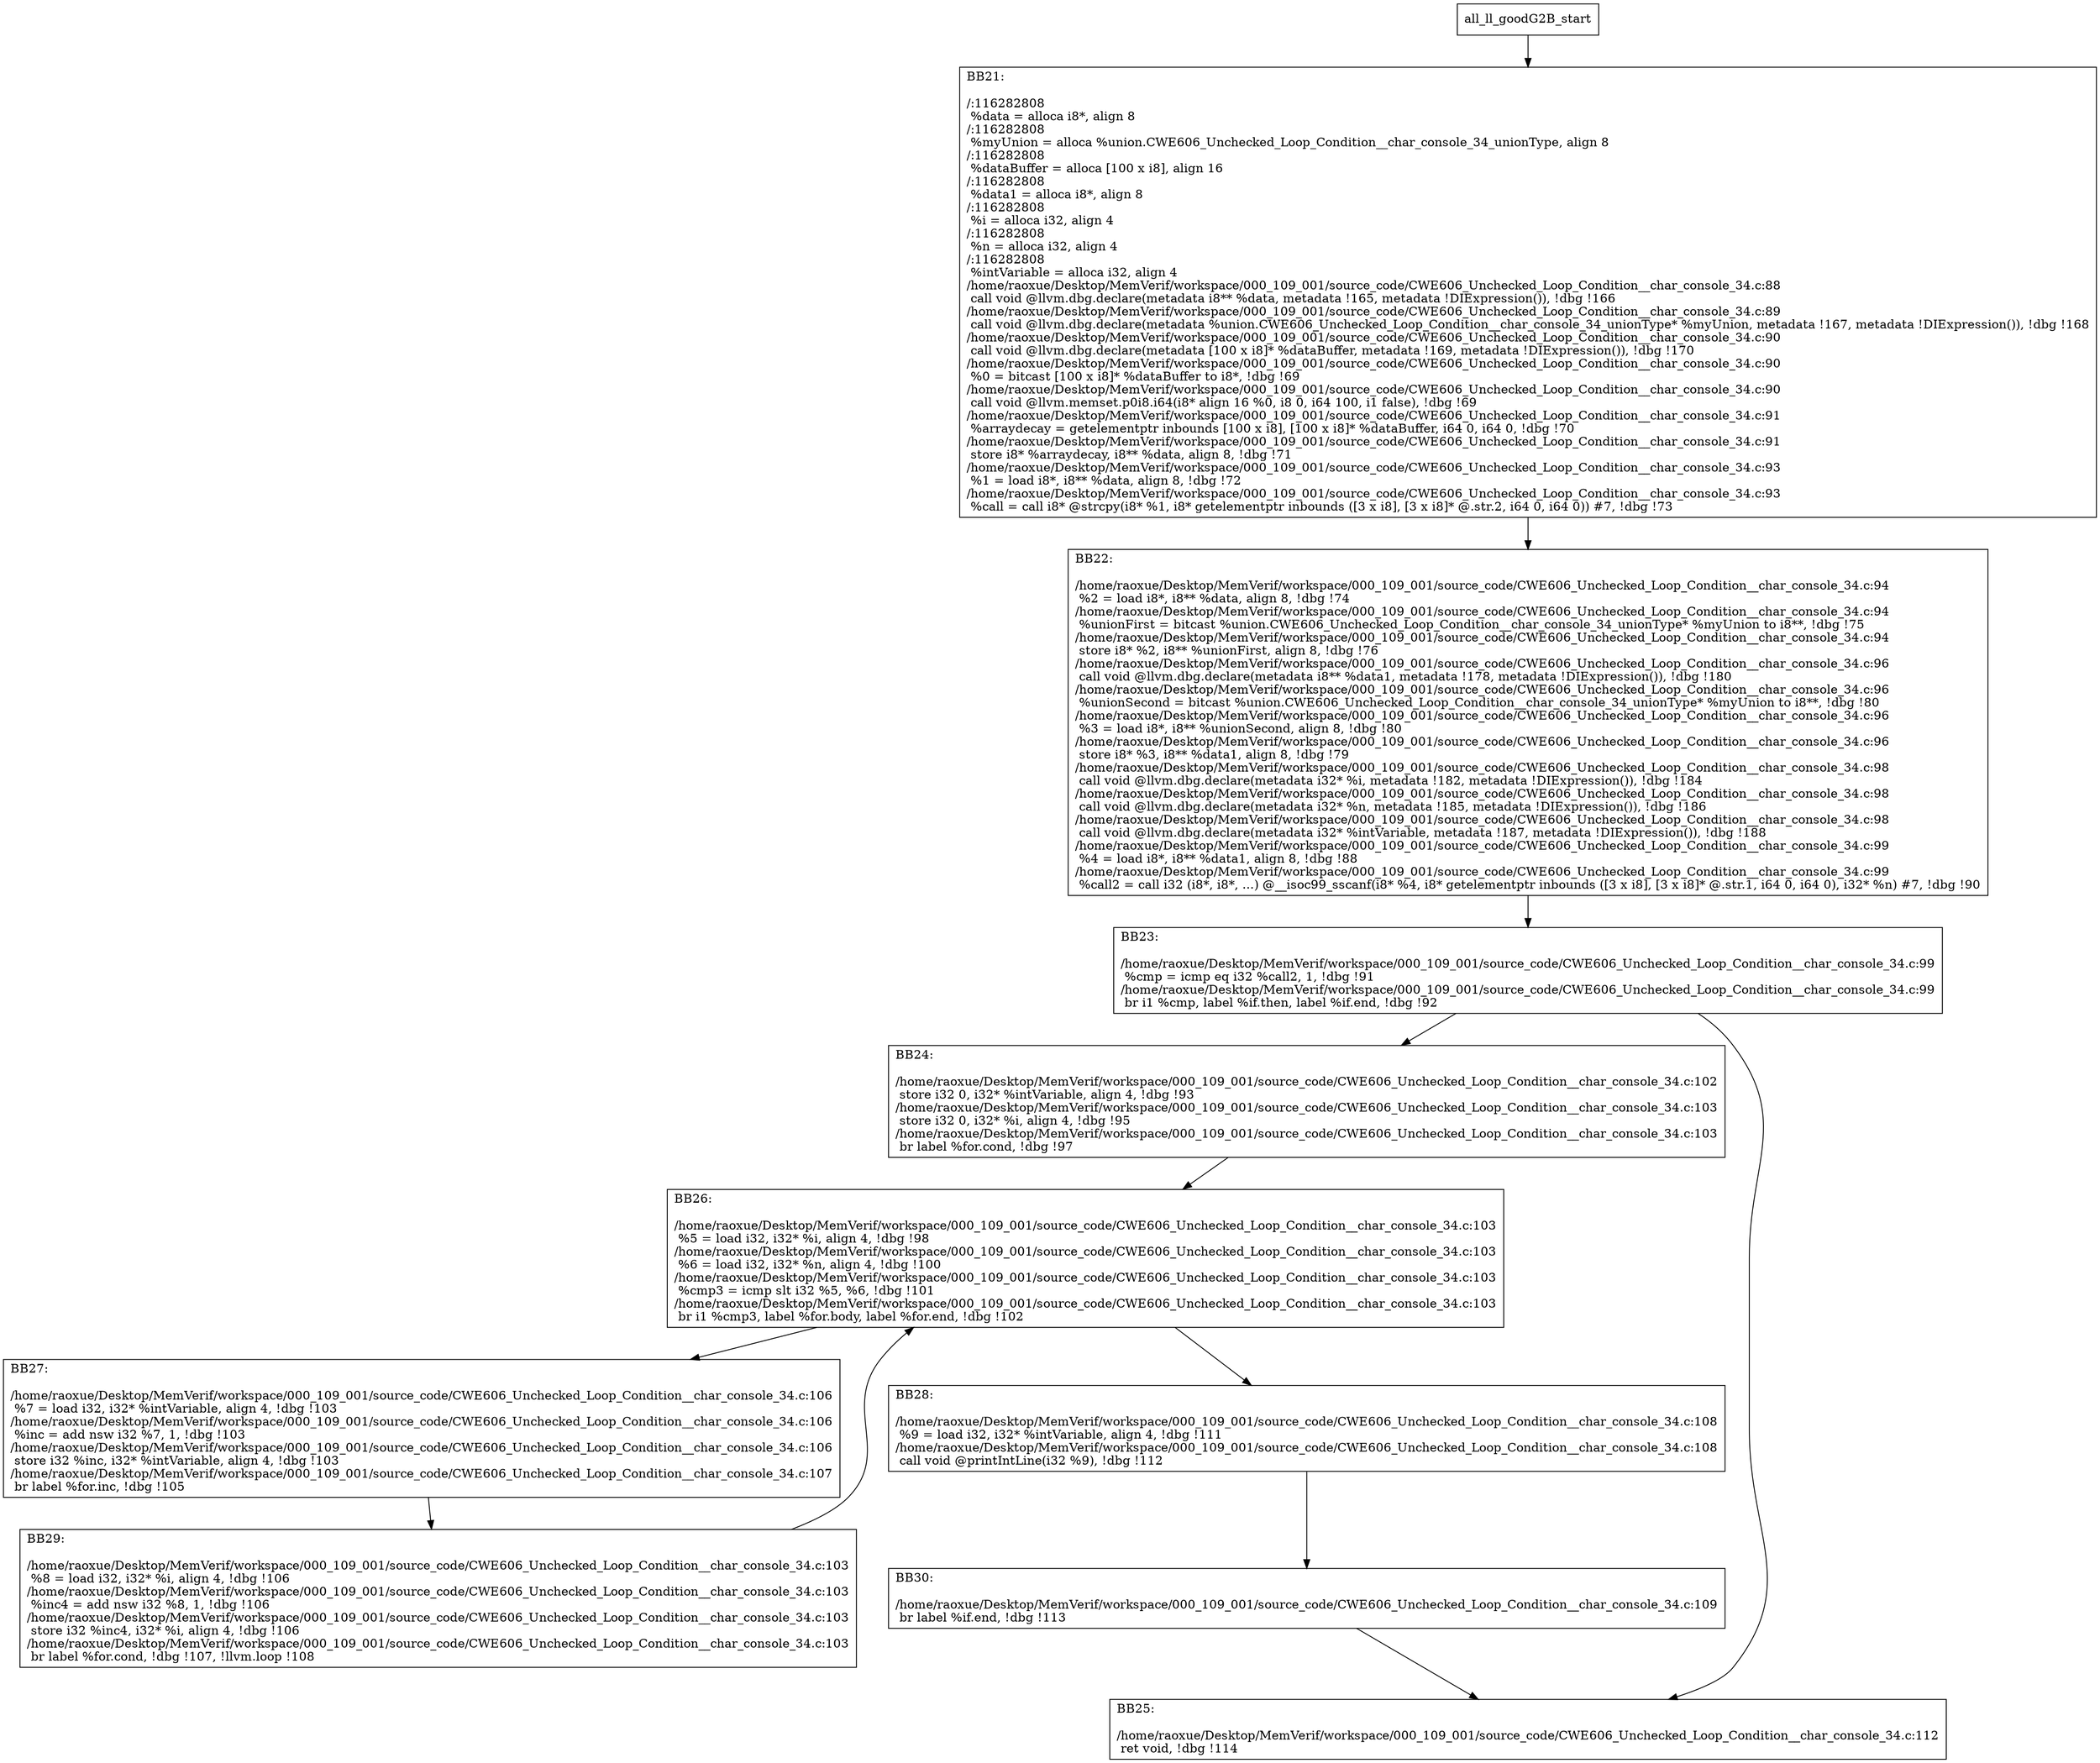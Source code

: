 digraph "CFG for'all_ll_goodG2B' function" {
	BBall_ll_goodG2B_start[shape=record,label="{all_ll_goodG2B_start}"];
	BBall_ll_goodG2B_start-> all_ll_goodG2BBB21;
	all_ll_goodG2BBB21 [shape=record, label="{BB21:\l\l/:116282808\l
  %data = alloca i8*, align 8\l
/:116282808\l
  %myUnion = alloca %union.CWE606_Unchecked_Loop_Condition__char_console_34_unionType, align 8\l
/:116282808\l
  %dataBuffer = alloca [100 x i8], align 16\l
/:116282808\l
  %data1 = alloca i8*, align 8\l
/:116282808\l
  %i = alloca i32, align 4\l
/:116282808\l
  %n = alloca i32, align 4\l
/:116282808\l
  %intVariable = alloca i32, align 4\l
/home/raoxue/Desktop/MemVerif/workspace/000_109_001/source_code/CWE606_Unchecked_Loop_Condition__char_console_34.c:88\l
  call void @llvm.dbg.declare(metadata i8** %data, metadata !165, metadata !DIExpression()), !dbg !166\l
/home/raoxue/Desktop/MemVerif/workspace/000_109_001/source_code/CWE606_Unchecked_Loop_Condition__char_console_34.c:89\l
  call void @llvm.dbg.declare(metadata %union.CWE606_Unchecked_Loop_Condition__char_console_34_unionType* %myUnion, metadata !167, metadata !DIExpression()), !dbg !168\l
/home/raoxue/Desktop/MemVerif/workspace/000_109_001/source_code/CWE606_Unchecked_Loop_Condition__char_console_34.c:90\l
  call void @llvm.dbg.declare(metadata [100 x i8]* %dataBuffer, metadata !169, metadata !DIExpression()), !dbg !170\l
/home/raoxue/Desktop/MemVerif/workspace/000_109_001/source_code/CWE606_Unchecked_Loop_Condition__char_console_34.c:90\l
  %0 = bitcast [100 x i8]* %dataBuffer to i8*, !dbg !69\l
/home/raoxue/Desktop/MemVerif/workspace/000_109_001/source_code/CWE606_Unchecked_Loop_Condition__char_console_34.c:90\l
  call void @llvm.memset.p0i8.i64(i8* align 16 %0, i8 0, i64 100, i1 false), !dbg !69\l
/home/raoxue/Desktop/MemVerif/workspace/000_109_001/source_code/CWE606_Unchecked_Loop_Condition__char_console_34.c:91\l
  %arraydecay = getelementptr inbounds [100 x i8], [100 x i8]* %dataBuffer, i64 0, i64 0, !dbg !70\l
/home/raoxue/Desktop/MemVerif/workspace/000_109_001/source_code/CWE606_Unchecked_Loop_Condition__char_console_34.c:91\l
  store i8* %arraydecay, i8** %data, align 8, !dbg !71\l
/home/raoxue/Desktop/MemVerif/workspace/000_109_001/source_code/CWE606_Unchecked_Loop_Condition__char_console_34.c:93\l
  %1 = load i8*, i8** %data, align 8, !dbg !72\l
/home/raoxue/Desktop/MemVerif/workspace/000_109_001/source_code/CWE606_Unchecked_Loop_Condition__char_console_34.c:93\l
  %call = call i8* @strcpy(i8* %1, i8* getelementptr inbounds ([3 x i8], [3 x i8]* @.str.2, i64 0, i64 0)) #7, !dbg !73\l
}"];
	all_ll_goodG2BBB21-> all_ll_goodG2BBB22;
	all_ll_goodG2BBB22 [shape=record, label="{BB22:\l\l/home/raoxue/Desktop/MemVerif/workspace/000_109_001/source_code/CWE606_Unchecked_Loop_Condition__char_console_34.c:94\l
  %2 = load i8*, i8** %data, align 8, !dbg !74\l
/home/raoxue/Desktop/MemVerif/workspace/000_109_001/source_code/CWE606_Unchecked_Loop_Condition__char_console_34.c:94\l
  %unionFirst = bitcast %union.CWE606_Unchecked_Loop_Condition__char_console_34_unionType* %myUnion to i8**, !dbg !75\l
/home/raoxue/Desktop/MemVerif/workspace/000_109_001/source_code/CWE606_Unchecked_Loop_Condition__char_console_34.c:94\l
  store i8* %2, i8** %unionFirst, align 8, !dbg !76\l
/home/raoxue/Desktop/MemVerif/workspace/000_109_001/source_code/CWE606_Unchecked_Loop_Condition__char_console_34.c:96\l
  call void @llvm.dbg.declare(metadata i8** %data1, metadata !178, metadata !DIExpression()), !dbg !180\l
/home/raoxue/Desktop/MemVerif/workspace/000_109_001/source_code/CWE606_Unchecked_Loop_Condition__char_console_34.c:96\l
  %unionSecond = bitcast %union.CWE606_Unchecked_Loop_Condition__char_console_34_unionType* %myUnion to i8**, !dbg !80\l
/home/raoxue/Desktop/MemVerif/workspace/000_109_001/source_code/CWE606_Unchecked_Loop_Condition__char_console_34.c:96\l
  %3 = load i8*, i8** %unionSecond, align 8, !dbg !80\l
/home/raoxue/Desktop/MemVerif/workspace/000_109_001/source_code/CWE606_Unchecked_Loop_Condition__char_console_34.c:96\l
  store i8* %3, i8** %data1, align 8, !dbg !79\l
/home/raoxue/Desktop/MemVerif/workspace/000_109_001/source_code/CWE606_Unchecked_Loop_Condition__char_console_34.c:98\l
  call void @llvm.dbg.declare(metadata i32* %i, metadata !182, metadata !DIExpression()), !dbg !184\l
/home/raoxue/Desktop/MemVerif/workspace/000_109_001/source_code/CWE606_Unchecked_Loop_Condition__char_console_34.c:98\l
  call void @llvm.dbg.declare(metadata i32* %n, metadata !185, metadata !DIExpression()), !dbg !186\l
/home/raoxue/Desktop/MemVerif/workspace/000_109_001/source_code/CWE606_Unchecked_Loop_Condition__char_console_34.c:98\l
  call void @llvm.dbg.declare(metadata i32* %intVariable, metadata !187, metadata !DIExpression()), !dbg !188\l
/home/raoxue/Desktop/MemVerif/workspace/000_109_001/source_code/CWE606_Unchecked_Loop_Condition__char_console_34.c:99\l
  %4 = load i8*, i8** %data1, align 8, !dbg !88\l
/home/raoxue/Desktop/MemVerif/workspace/000_109_001/source_code/CWE606_Unchecked_Loop_Condition__char_console_34.c:99\l
  %call2 = call i32 (i8*, i8*, ...) @__isoc99_sscanf(i8* %4, i8* getelementptr inbounds ([3 x i8], [3 x i8]* @.str.1, i64 0, i64 0), i32* %n) #7, !dbg !90\l
}"];
	all_ll_goodG2BBB22-> all_ll_goodG2BBB23;
	all_ll_goodG2BBB23 [shape=record, label="{BB23:\l\l/home/raoxue/Desktop/MemVerif/workspace/000_109_001/source_code/CWE606_Unchecked_Loop_Condition__char_console_34.c:99\l
  %cmp = icmp eq i32 %call2, 1, !dbg !91\l
/home/raoxue/Desktop/MemVerif/workspace/000_109_001/source_code/CWE606_Unchecked_Loop_Condition__char_console_34.c:99\l
  br i1 %cmp, label %if.then, label %if.end, !dbg !92\l
}"];
	all_ll_goodG2BBB23-> all_ll_goodG2BBB24;
	all_ll_goodG2BBB23-> all_ll_goodG2BBB25;
	all_ll_goodG2BBB24 [shape=record, label="{BB24:\l\l/home/raoxue/Desktop/MemVerif/workspace/000_109_001/source_code/CWE606_Unchecked_Loop_Condition__char_console_34.c:102\l
  store i32 0, i32* %intVariable, align 4, !dbg !93\l
/home/raoxue/Desktop/MemVerif/workspace/000_109_001/source_code/CWE606_Unchecked_Loop_Condition__char_console_34.c:103\l
  store i32 0, i32* %i, align 4, !dbg !95\l
/home/raoxue/Desktop/MemVerif/workspace/000_109_001/source_code/CWE606_Unchecked_Loop_Condition__char_console_34.c:103\l
  br label %for.cond, !dbg !97\l
}"];
	all_ll_goodG2BBB24-> all_ll_goodG2BBB26;
	all_ll_goodG2BBB26 [shape=record, label="{BB26:\l\l/home/raoxue/Desktop/MemVerif/workspace/000_109_001/source_code/CWE606_Unchecked_Loop_Condition__char_console_34.c:103\l
  %5 = load i32, i32* %i, align 4, !dbg !98\l
/home/raoxue/Desktop/MemVerif/workspace/000_109_001/source_code/CWE606_Unchecked_Loop_Condition__char_console_34.c:103\l
  %6 = load i32, i32* %n, align 4, !dbg !100\l
/home/raoxue/Desktop/MemVerif/workspace/000_109_001/source_code/CWE606_Unchecked_Loop_Condition__char_console_34.c:103\l
  %cmp3 = icmp slt i32 %5, %6, !dbg !101\l
/home/raoxue/Desktop/MemVerif/workspace/000_109_001/source_code/CWE606_Unchecked_Loop_Condition__char_console_34.c:103\l
  br i1 %cmp3, label %for.body, label %for.end, !dbg !102\l
}"];
	all_ll_goodG2BBB26-> all_ll_goodG2BBB27;
	all_ll_goodG2BBB26-> all_ll_goodG2BBB28;
	all_ll_goodG2BBB27 [shape=record, label="{BB27:\l\l/home/raoxue/Desktop/MemVerif/workspace/000_109_001/source_code/CWE606_Unchecked_Loop_Condition__char_console_34.c:106\l
  %7 = load i32, i32* %intVariable, align 4, !dbg !103\l
/home/raoxue/Desktop/MemVerif/workspace/000_109_001/source_code/CWE606_Unchecked_Loop_Condition__char_console_34.c:106\l
  %inc = add nsw i32 %7, 1, !dbg !103\l
/home/raoxue/Desktop/MemVerif/workspace/000_109_001/source_code/CWE606_Unchecked_Loop_Condition__char_console_34.c:106\l
  store i32 %inc, i32* %intVariable, align 4, !dbg !103\l
/home/raoxue/Desktop/MemVerif/workspace/000_109_001/source_code/CWE606_Unchecked_Loop_Condition__char_console_34.c:107\l
  br label %for.inc, !dbg !105\l
}"];
	all_ll_goodG2BBB27-> all_ll_goodG2BBB29;
	all_ll_goodG2BBB29 [shape=record, label="{BB29:\l\l/home/raoxue/Desktop/MemVerif/workspace/000_109_001/source_code/CWE606_Unchecked_Loop_Condition__char_console_34.c:103\l
  %8 = load i32, i32* %i, align 4, !dbg !106\l
/home/raoxue/Desktop/MemVerif/workspace/000_109_001/source_code/CWE606_Unchecked_Loop_Condition__char_console_34.c:103\l
  %inc4 = add nsw i32 %8, 1, !dbg !106\l
/home/raoxue/Desktop/MemVerif/workspace/000_109_001/source_code/CWE606_Unchecked_Loop_Condition__char_console_34.c:103\l
  store i32 %inc4, i32* %i, align 4, !dbg !106\l
/home/raoxue/Desktop/MemVerif/workspace/000_109_001/source_code/CWE606_Unchecked_Loop_Condition__char_console_34.c:103\l
  br label %for.cond, !dbg !107, !llvm.loop !108\l
}"];
	all_ll_goodG2BBB29-> all_ll_goodG2BBB26;
	all_ll_goodG2BBB28 [shape=record, label="{BB28:\l\l/home/raoxue/Desktop/MemVerif/workspace/000_109_001/source_code/CWE606_Unchecked_Loop_Condition__char_console_34.c:108\l
  %9 = load i32, i32* %intVariable, align 4, !dbg !111\l
/home/raoxue/Desktop/MemVerif/workspace/000_109_001/source_code/CWE606_Unchecked_Loop_Condition__char_console_34.c:108\l
  call void @printIntLine(i32 %9), !dbg !112\l
}"];
	all_ll_goodG2BBB28-> all_ll_goodG2BBB30;
	all_ll_goodG2BBB30 [shape=record, label="{BB30:\l\l/home/raoxue/Desktop/MemVerif/workspace/000_109_001/source_code/CWE606_Unchecked_Loop_Condition__char_console_34.c:109\l
  br label %if.end, !dbg !113\l
}"];
	all_ll_goodG2BBB30-> all_ll_goodG2BBB25;
	all_ll_goodG2BBB25 [shape=record, label="{BB25:\l\l/home/raoxue/Desktop/MemVerif/workspace/000_109_001/source_code/CWE606_Unchecked_Loop_Condition__char_console_34.c:112\l
  ret void, !dbg !114\l
}"];
}
